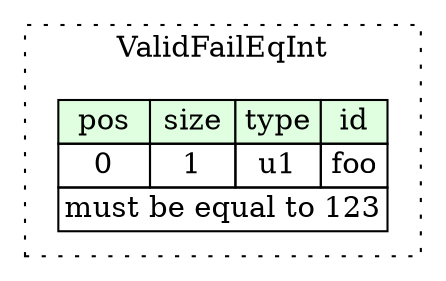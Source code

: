 digraph {
	rankdir=LR;
	node [shape=plaintext];
	subgraph cluster__valid_fail_eq_int {
		label="ValidFailEqInt";
		graph[style=dotted];

		valid_fail_eq_int__seq [label=<<TABLE BORDER="0" CELLBORDER="1" CELLSPACING="0">
			<TR><TD BGCOLOR="#E0FFE0">pos</TD><TD BGCOLOR="#E0FFE0">size</TD><TD BGCOLOR="#E0FFE0">type</TD><TD BGCOLOR="#E0FFE0">id</TD></TR>
			<TR><TD PORT="foo_pos">0</TD><TD PORT="foo_size">1</TD><TD>u1</TD><TD PORT="foo_type">foo</TD></TR>
			<TR><TD COLSPAN="4" PORT="foo__valid">must be equal to 123</TD></TR>
		</TABLE>>];
	}
}
